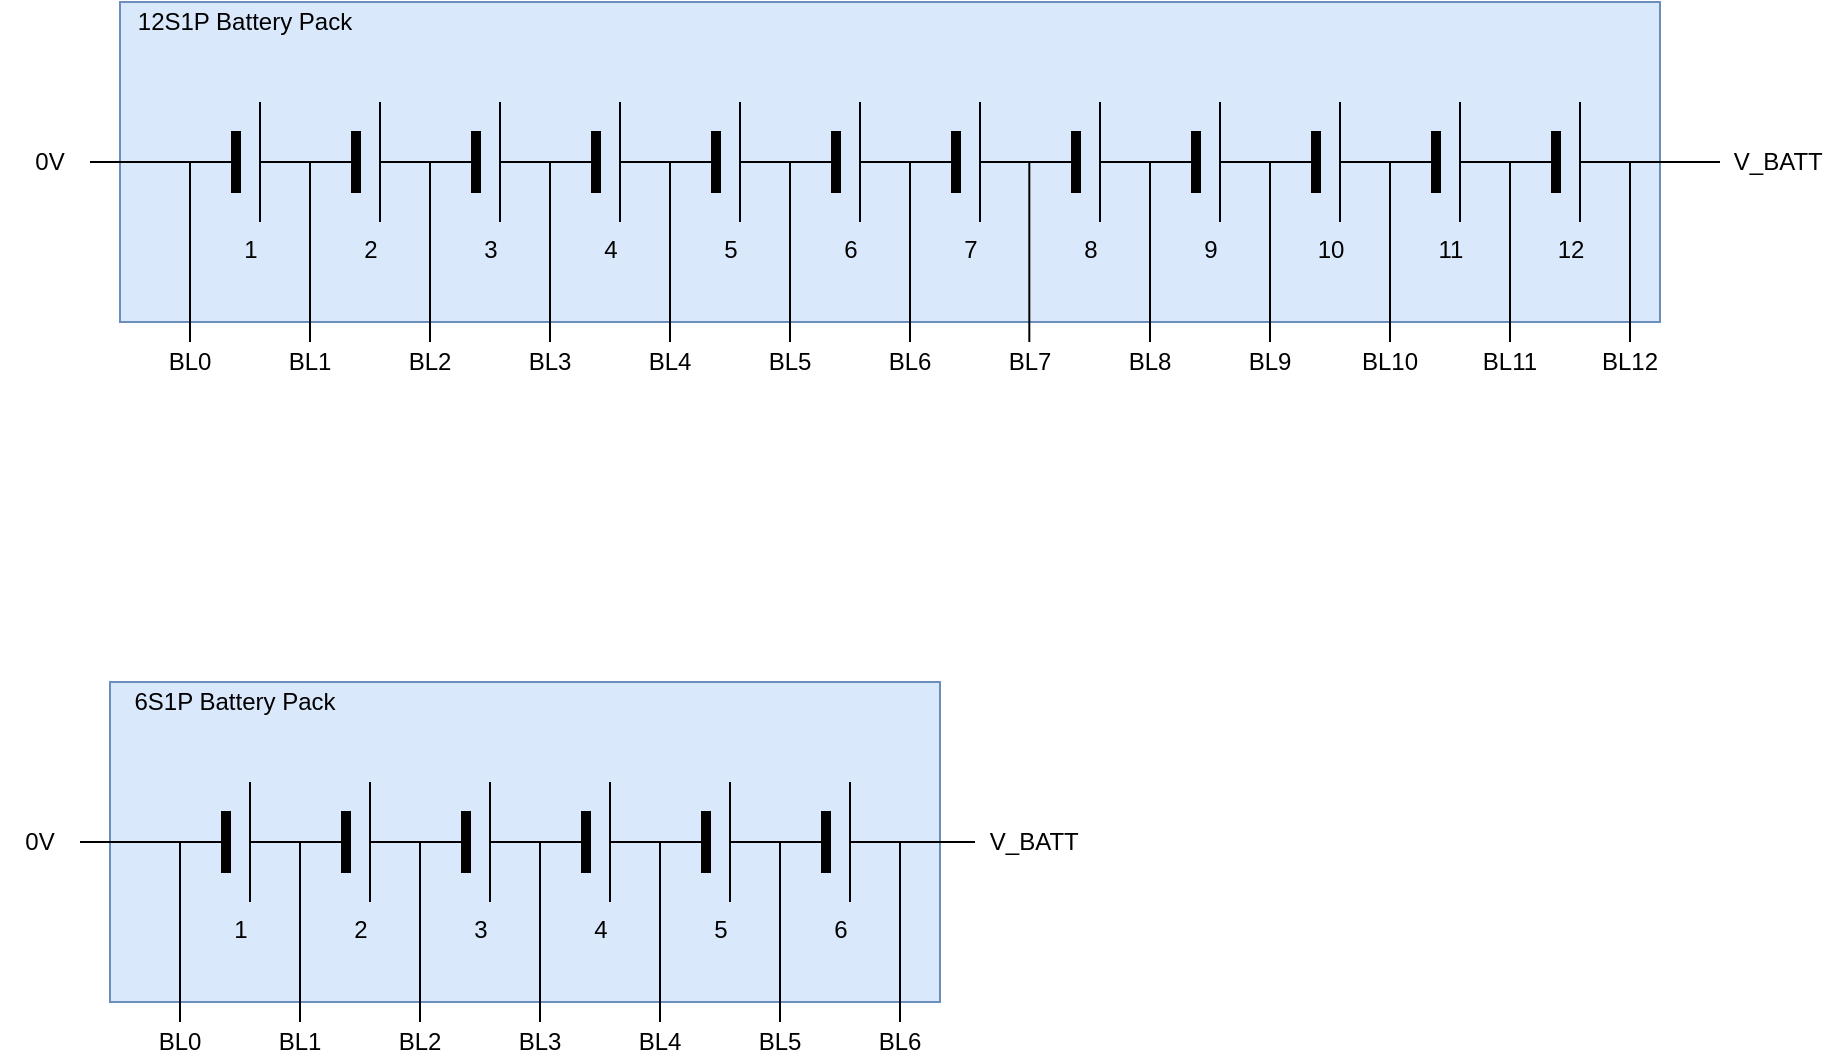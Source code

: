 <mxfile version="13.7.9" type="device"><diagram id="8Goo23Wq8Z8DUQXT7LWw" name="Page-1"><mxGraphModel dx="1146" dy="565" grid="1" gridSize="10" guides="1" tooltips="1" connect="1" arrows="1" fold="1" page="1" pageScale="1" pageWidth="1100" pageHeight="850" math="0" shadow="0"><root><mxCell id="0"/><mxCell id="1" parent="0"/><mxCell id="sqd5w-qvhs_2sP83CRvc-92" value="" style="rounded=0;whiteSpace=wrap;html=1;fillColor=#dae8fc;strokeColor=#6c8ebf;" parent="1" vertex="1"><mxGeometry x="190" y="40" width="770" height="160" as="geometry"/></mxCell><mxCell id="sqd5w-qvhs_2sP83CRvc-3" value="1" style="verticalLabelPosition=bottom;shadow=0;dashed=0;align=center;fillColor=#000000;html=1;verticalAlign=top;strokeWidth=1;shape=mxgraph.electrical.miscellaneous.monocell_battery;" parent="1" vertex="1"><mxGeometry x="205" y="90" width="100" height="60" as="geometry"/></mxCell><mxCell id="sqd5w-qvhs_2sP83CRvc-4" value="2" style="verticalLabelPosition=bottom;shadow=0;dashed=0;align=center;fillColor=#000000;html=1;verticalAlign=top;strokeWidth=1;shape=mxgraph.electrical.miscellaneous.monocell_battery;" parent="1" vertex="1"><mxGeometry x="265" y="90" width="100" height="60" as="geometry"/></mxCell><mxCell id="sqd5w-qvhs_2sP83CRvc-6" value="3" style="verticalLabelPosition=bottom;shadow=0;dashed=0;align=center;fillColor=#000000;html=1;verticalAlign=top;strokeWidth=1;shape=mxgraph.electrical.miscellaneous.monocell_battery;" parent="1" vertex="1"><mxGeometry x="325" y="90" width="100" height="60" as="geometry"/></mxCell><mxCell id="sqd5w-qvhs_2sP83CRvc-7" value="4" style="verticalLabelPosition=bottom;shadow=0;dashed=0;align=center;fillColor=#000000;html=1;verticalAlign=top;strokeWidth=1;shape=mxgraph.electrical.miscellaneous.monocell_battery;" parent="1" vertex="1"><mxGeometry x="385" y="90" width="100" height="60" as="geometry"/></mxCell><mxCell id="sqd5w-qvhs_2sP83CRvc-8" value="5" style="verticalLabelPosition=bottom;shadow=0;dashed=0;align=center;fillColor=#000000;html=1;verticalAlign=top;strokeWidth=1;shape=mxgraph.electrical.miscellaneous.monocell_battery;" parent="1" vertex="1"><mxGeometry x="445" y="90" width="100" height="60" as="geometry"/></mxCell><mxCell id="sqd5w-qvhs_2sP83CRvc-9" value="6" style="verticalLabelPosition=bottom;shadow=0;dashed=0;align=center;fillColor=#000000;html=1;verticalAlign=top;strokeWidth=1;shape=mxgraph.electrical.miscellaneous.monocell_battery;" parent="1" vertex="1"><mxGeometry x="505" y="90" width="100" height="60" as="geometry"/></mxCell><mxCell id="sqd5w-qvhs_2sP83CRvc-10" value="7" style="verticalLabelPosition=bottom;shadow=0;dashed=0;align=center;fillColor=#000000;html=1;verticalAlign=top;strokeWidth=1;shape=mxgraph.electrical.miscellaneous.monocell_battery;" parent="1" vertex="1"><mxGeometry x="565" y="90" width="100" height="60" as="geometry"/></mxCell><mxCell id="sqd5w-qvhs_2sP83CRvc-11" value="8" style="verticalLabelPosition=bottom;shadow=0;dashed=0;align=center;fillColor=#000000;html=1;verticalAlign=top;strokeWidth=1;shape=mxgraph.electrical.miscellaneous.monocell_battery;" parent="1" vertex="1"><mxGeometry x="625" y="90" width="100" height="60" as="geometry"/></mxCell><mxCell id="sqd5w-qvhs_2sP83CRvc-12" value="9" style="verticalLabelPosition=bottom;shadow=0;dashed=0;align=center;fillColor=#000000;html=1;verticalAlign=top;strokeWidth=1;shape=mxgraph.electrical.miscellaneous.monocell_battery;" parent="1" vertex="1"><mxGeometry x="685" y="90" width="100" height="60" as="geometry"/></mxCell><mxCell id="sqd5w-qvhs_2sP83CRvc-13" value="10" style="verticalLabelPosition=bottom;shadow=0;dashed=0;align=center;fillColor=#000000;html=1;verticalAlign=top;strokeWidth=1;shape=mxgraph.electrical.miscellaneous.monocell_battery;" parent="1" vertex="1"><mxGeometry x="745" y="90" width="100" height="60" as="geometry"/></mxCell><mxCell id="sqd5w-qvhs_2sP83CRvc-14" value="11" style="verticalLabelPosition=bottom;shadow=0;dashed=0;align=center;fillColor=#000000;html=1;verticalAlign=top;strokeWidth=1;shape=mxgraph.electrical.miscellaneous.monocell_battery;" parent="1" vertex="1"><mxGeometry x="805" y="90" width="100" height="60" as="geometry"/></mxCell><mxCell id="sqd5w-qvhs_2sP83CRvc-15" value="" style="endArrow=none;html=1;entryX=0;entryY=0.5;entryDx=0;entryDy=0;entryPerimeter=0;exitX=1;exitY=0.5;exitDx=0;exitDy=0;" parent="1" source="sqd5w-qvhs_2sP83CRvc-16" edge="1"><mxGeometry width="50" height="50" relative="1" as="geometry"><mxPoint x="205" y="180" as="sourcePoint"/><mxPoint x="205" y="120" as="targetPoint"/></mxGeometry></mxCell><mxCell id="sqd5w-qvhs_2sP83CRvc-16" value="0V" style="text;html=1;strokeColor=none;fillColor=none;align=center;verticalAlign=middle;whiteSpace=wrap;rounded=0;" parent="1" vertex="1"><mxGeometry x="135" y="110" width="40" height="20" as="geometry"/></mxCell><mxCell id="sqd5w-qvhs_2sP83CRvc-19" value="&amp;nbsp;V_BATT" style="text;html=1;strokeColor=none;fillColor=none;align=center;verticalAlign=middle;whiteSpace=wrap;rounded=0;" parent="1" vertex="1"><mxGeometry x="990" y="110" width="55" height="20" as="geometry"/></mxCell><mxCell id="sqd5w-qvhs_2sP83CRvc-22" value="" style="endArrow=none;html=1;exitX=0.5;exitY=0;exitDx=0;exitDy=0;" parent="1" source="sqd5w-qvhs_2sP83CRvc-23" edge="1"><mxGeometry width="50" height="50" relative="1" as="geometry"><mxPoint x="225" y="200" as="sourcePoint"/><mxPoint x="225" y="120" as="targetPoint"/></mxGeometry></mxCell><mxCell id="sqd5w-qvhs_2sP83CRvc-23" value="BL0" style="text;html=1;strokeColor=none;fillColor=none;align=center;verticalAlign=middle;whiteSpace=wrap;rounded=0;" parent="1" vertex="1"><mxGeometry x="205" y="210" width="40" height="20" as="geometry"/></mxCell><mxCell id="sqd5w-qvhs_2sP83CRvc-26" value="" style="endArrow=none;html=1;exitX=0.5;exitY=0;exitDx=0;exitDy=0;" parent="1" source="sqd5w-qvhs_2sP83CRvc-27" edge="1"><mxGeometry width="50" height="50" relative="1" as="geometry"><mxPoint x="285" y="200" as="sourcePoint"/><mxPoint x="285" y="120" as="targetPoint"/></mxGeometry></mxCell><mxCell id="sqd5w-qvhs_2sP83CRvc-27" value="BL1" style="text;html=1;strokeColor=none;fillColor=none;align=center;verticalAlign=middle;whiteSpace=wrap;rounded=0;" parent="1" vertex="1"><mxGeometry x="265" y="210" width="40" height="20" as="geometry"/></mxCell><mxCell id="sqd5w-qvhs_2sP83CRvc-28" value="" style="endArrow=none;html=1;exitX=0.5;exitY=0;exitDx=0;exitDy=0;" parent="1" source="sqd5w-qvhs_2sP83CRvc-29" edge="1"><mxGeometry width="50" height="50" relative="1" as="geometry"><mxPoint x="345" y="200" as="sourcePoint"/><mxPoint x="345" y="120" as="targetPoint"/></mxGeometry></mxCell><mxCell id="sqd5w-qvhs_2sP83CRvc-29" value="BL2" style="text;html=1;strokeColor=none;fillColor=none;align=center;verticalAlign=middle;whiteSpace=wrap;rounded=0;" parent="1" vertex="1"><mxGeometry x="325" y="210" width="40" height="20" as="geometry"/></mxCell><mxCell id="sqd5w-qvhs_2sP83CRvc-30" value="" style="endArrow=none;html=1;exitX=0.5;exitY=0;exitDx=0;exitDy=0;" parent="1" source="sqd5w-qvhs_2sP83CRvc-31" edge="1"><mxGeometry width="50" height="50" relative="1" as="geometry"><mxPoint x="405" y="200" as="sourcePoint"/><mxPoint x="405" y="120" as="targetPoint"/></mxGeometry></mxCell><mxCell id="sqd5w-qvhs_2sP83CRvc-31" value="BL3" style="text;html=1;strokeColor=none;fillColor=none;align=center;verticalAlign=middle;whiteSpace=wrap;rounded=0;" parent="1" vertex="1"><mxGeometry x="385" y="210" width="40" height="20" as="geometry"/></mxCell><mxCell id="sqd5w-qvhs_2sP83CRvc-32" value="" style="endArrow=none;html=1;exitX=0.5;exitY=0;exitDx=0;exitDy=0;" parent="1" source="sqd5w-qvhs_2sP83CRvc-33" edge="1"><mxGeometry width="50" height="50" relative="1" as="geometry"><mxPoint x="465" y="200" as="sourcePoint"/><mxPoint x="465" y="120" as="targetPoint"/></mxGeometry></mxCell><mxCell id="sqd5w-qvhs_2sP83CRvc-33" value="BL4" style="text;html=1;strokeColor=none;fillColor=none;align=center;verticalAlign=middle;whiteSpace=wrap;rounded=0;" parent="1" vertex="1"><mxGeometry x="445" y="210" width="40" height="20" as="geometry"/></mxCell><mxCell id="sqd5w-qvhs_2sP83CRvc-34" value="" style="endArrow=none;html=1;exitX=0.5;exitY=0;exitDx=0;exitDy=0;" parent="1" source="sqd5w-qvhs_2sP83CRvc-35" edge="1"><mxGeometry width="50" height="50" relative="1" as="geometry"><mxPoint x="525" y="200" as="sourcePoint"/><mxPoint x="525" y="120" as="targetPoint"/></mxGeometry></mxCell><mxCell id="sqd5w-qvhs_2sP83CRvc-35" value="BL5" style="text;html=1;strokeColor=none;fillColor=none;align=center;verticalAlign=middle;whiteSpace=wrap;rounded=0;" parent="1" vertex="1"><mxGeometry x="505" y="210" width="40" height="20" as="geometry"/></mxCell><mxCell id="sqd5w-qvhs_2sP83CRvc-36" value="" style="endArrow=none;html=1;exitX=0.5;exitY=0;exitDx=0;exitDy=0;" parent="1" source="sqd5w-qvhs_2sP83CRvc-37" edge="1"><mxGeometry width="50" height="50" relative="1" as="geometry"><mxPoint x="585" y="200" as="sourcePoint"/><mxPoint x="585" y="120" as="targetPoint"/></mxGeometry></mxCell><mxCell id="sqd5w-qvhs_2sP83CRvc-37" value="BL6" style="text;html=1;strokeColor=none;fillColor=none;align=center;verticalAlign=middle;whiteSpace=wrap;rounded=0;" parent="1" vertex="1"><mxGeometry x="565" y="210" width="40" height="20" as="geometry"/></mxCell><mxCell id="sqd5w-qvhs_2sP83CRvc-39" value="BL7" style="text;html=1;strokeColor=none;fillColor=none;align=center;verticalAlign=middle;whiteSpace=wrap;rounded=0;" parent="1" vertex="1"><mxGeometry x="625" y="210" width="40" height="20" as="geometry"/></mxCell><mxCell id="sqd5w-qvhs_2sP83CRvc-40" value="" style="endArrow=none;html=1;exitX=0.5;exitY=0;exitDx=0;exitDy=0;" parent="1" source="sqd5w-qvhs_2sP83CRvc-41" edge="1"><mxGeometry width="50" height="50" relative="1" as="geometry"><mxPoint x="705" y="200" as="sourcePoint"/><mxPoint x="705" y="120" as="targetPoint"/></mxGeometry></mxCell><mxCell id="sqd5w-qvhs_2sP83CRvc-41" value="BL8" style="text;html=1;strokeColor=none;fillColor=none;align=center;verticalAlign=middle;whiteSpace=wrap;rounded=0;" parent="1" vertex="1"><mxGeometry x="685" y="210" width="40" height="20" as="geometry"/></mxCell><mxCell id="sqd5w-qvhs_2sP83CRvc-42" value="" style="endArrow=none;html=1;exitX=0.5;exitY=0;exitDx=0;exitDy=0;" parent="1" source="sqd5w-qvhs_2sP83CRvc-43" edge="1"><mxGeometry width="50" height="50" relative="1" as="geometry"><mxPoint x="765" y="200" as="sourcePoint"/><mxPoint x="765" y="120" as="targetPoint"/></mxGeometry></mxCell><mxCell id="sqd5w-qvhs_2sP83CRvc-43" value="BL9" style="text;html=1;strokeColor=none;fillColor=none;align=center;verticalAlign=middle;whiteSpace=wrap;rounded=0;" parent="1" vertex="1"><mxGeometry x="745" y="210" width="40" height="20" as="geometry"/></mxCell><mxCell id="sqd5w-qvhs_2sP83CRvc-44" value="" style="endArrow=none;html=1;exitX=0.5;exitY=0;exitDx=0;exitDy=0;" parent="1" source="sqd5w-qvhs_2sP83CRvc-45" edge="1"><mxGeometry width="50" height="50" relative="1" as="geometry"><mxPoint x="825" y="200" as="sourcePoint"/><mxPoint x="825" y="120" as="targetPoint"/></mxGeometry></mxCell><mxCell id="sqd5w-qvhs_2sP83CRvc-45" value="BL10" style="text;html=1;strokeColor=none;fillColor=none;align=center;verticalAlign=middle;whiteSpace=wrap;rounded=0;" parent="1" vertex="1"><mxGeometry x="805" y="210" width="40" height="20" as="geometry"/></mxCell><mxCell id="sqd5w-qvhs_2sP83CRvc-46" value="" style="endArrow=none;html=1;exitX=0.5;exitY=0;exitDx=0;exitDy=0;" parent="1" source="sqd5w-qvhs_2sP83CRvc-47" edge="1"><mxGeometry width="50" height="50" relative="1" as="geometry"><mxPoint x="885" y="200" as="sourcePoint"/><mxPoint x="885" y="120" as="targetPoint"/></mxGeometry></mxCell><mxCell id="sqd5w-qvhs_2sP83CRvc-47" value="BL11" style="text;html=1;strokeColor=none;fillColor=none;align=center;verticalAlign=middle;whiteSpace=wrap;rounded=0;" parent="1" vertex="1"><mxGeometry x="865" y="210" width="40" height="20" as="geometry"/></mxCell><mxCell id="sqd5w-qvhs_2sP83CRvc-93" value="12S1P Battery Pack" style="text;html=1;strokeColor=none;fillColor=none;align=center;verticalAlign=middle;whiteSpace=wrap;rounded=0;" parent="1" vertex="1"><mxGeometry x="190" y="40" width="125" height="20" as="geometry"/></mxCell><mxCell id="sqd5w-qvhs_2sP83CRvc-181" value="12" style="verticalLabelPosition=bottom;shadow=0;dashed=0;align=center;fillColor=#000000;html=1;verticalAlign=top;strokeWidth=1;shape=mxgraph.electrical.miscellaneous.monocell_battery;" parent="1" vertex="1"><mxGeometry x="865" y="90" width="100" height="60" as="geometry"/></mxCell><mxCell id="sqd5w-qvhs_2sP83CRvc-184" value="" style="endArrow=none;html=1;exitX=0.5;exitY=0;exitDx=0;exitDy=0;" parent="1" source="sqd5w-qvhs_2sP83CRvc-185" edge="1"><mxGeometry width="50" height="50" relative="1" as="geometry"><mxPoint x="945" y="200" as="sourcePoint"/><mxPoint x="945" y="120" as="targetPoint"/></mxGeometry></mxCell><mxCell id="sqd5w-qvhs_2sP83CRvc-185" value="BL12" style="text;html=1;strokeColor=none;fillColor=none;align=center;verticalAlign=middle;whiteSpace=wrap;rounded=0;" parent="1" vertex="1"><mxGeometry x="925" y="210" width="40" height="20" as="geometry"/></mxCell><mxCell id="sqd5w-qvhs_2sP83CRvc-187" value="" style="endArrow=none;html=1;exitX=0.5;exitY=0;exitDx=0;exitDy=0;" parent="1" edge="1"><mxGeometry width="50" height="50" relative="1" as="geometry"><mxPoint x="644.66" y="210" as="sourcePoint"/><mxPoint x="644.66" y="120" as="targetPoint"/></mxGeometry></mxCell><mxCell id="sqd5w-qvhs_2sP83CRvc-188" value="" style="endArrow=none;html=1;exitX=1;exitY=0.5;exitDx=0;exitDy=0;entryX=0;entryY=0.5;entryDx=0;entryDy=0;" parent="1" source="sqd5w-qvhs_2sP83CRvc-92" target="sqd5w-qvhs_2sP83CRvc-19" edge="1"><mxGeometry width="50" height="50" relative="1" as="geometry"><mxPoint x="520" y="300" as="sourcePoint"/><mxPoint x="570" y="250" as="targetPoint"/></mxGeometry></mxCell><mxCell id="MNfdXJMJh94jD3iO__jl-45" value="" style="rounded=0;whiteSpace=wrap;html=1;fillColor=#dae8fc;strokeColor=#6c8ebf;" vertex="1" parent="1"><mxGeometry x="185" y="380" width="415" height="160" as="geometry"/></mxCell><mxCell id="MNfdXJMJh94jD3iO__jl-46" value="1" style="verticalLabelPosition=bottom;shadow=0;dashed=0;align=center;fillColor=#000000;html=1;verticalAlign=top;strokeWidth=1;shape=mxgraph.electrical.miscellaneous.monocell_battery;" vertex="1" parent="1"><mxGeometry x="200" y="430" width="100" height="60" as="geometry"/></mxCell><mxCell id="MNfdXJMJh94jD3iO__jl-47" value="2" style="verticalLabelPosition=bottom;shadow=0;dashed=0;align=center;fillColor=#000000;html=1;verticalAlign=top;strokeWidth=1;shape=mxgraph.electrical.miscellaneous.monocell_battery;" vertex="1" parent="1"><mxGeometry x="260" y="430" width="100" height="60" as="geometry"/></mxCell><mxCell id="MNfdXJMJh94jD3iO__jl-48" value="3" style="verticalLabelPosition=bottom;shadow=0;dashed=0;align=center;fillColor=#000000;html=1;verticalAlign=top;strokeWidth=1;shape=mxgraph.electrical.miscellaneous.monocell_battery;" vertex="1" parent="1"><mxGeometry x="320" y="430" width="100" height="60" as="geometry"/></mxCell><mxCell id="MNfdXJMJh94jD3iO__jl-49" value="4" style="verticalLabelPosition=bottom;shadow=0;dashed=0;align=center;fillColor=#000000;html=1;verticalAlign=top;strokeWidth=1;shape=mxgraph.electrical.miscellaneous.monocell_battery;" vertex="1" parent="1"><mxGeometry x="380" y="430" width="100" height="60" as="geometry"/></mxCell><mxCell id="MNfdXJMJh94jD3iO__jl-50" value="5" style="verticalLabelPosition=bottom;shadow=0;dashed=0;align=center;fillColor=#000000;html=1;verticalAlign=top;strokeWidth=1;shape=mxgraph.electrical.miscellaneous.monocell_battery;" vertex="1" parent="1"><mxGeometry x="440" y="430" width="100" height="60" as="geometry"/></mxCell><mxCell id="MNfdXJMJh94jD3iO__jl-51" value="6" style="verticalLabelPosition=bottom;shadow=0;dashed=0;align=center;fillColor=#000000;html=1;verticalAlign=top;strokeWidth=1;shape=mxgraph.electrical.miscellaneous.monocell_battery;" vertex="1" parent="1"><mxGeometry x="500" y="430" width="100" height="60" as="geometry"/></mxCell><mxCell id="MNfdXJMJh94jD3iO__jl-57" value="" style="endArrow=none;html=1;entryX=0;entryY=0.5;entryDx=0;entryDy=0;entryPerimeter=0;exitX=1;exitY=0.5;exitDx=0;exitDy=0;" edge="1" parent="1" source="MNfdXJMJh94jD3iO__jl-58"><mxGeometry width="50" height="50" relative="1" as="geometry"><mxPoint x="200" y="520" as="sourcePoint"/><mxPoint x="200" y="460" as="targetPoint"/></mxGeometry></mxCell><mxCell id="MNfdXJMJh94jD3iO__jl-58" value="0V" style="text;html=1;strokeColor=none;fillColor=none;align=center;verticalAlign=middle;whiteSpace=wrap;rounded=0;" vertex="1" parent="1"><mxGeometry x="130" y="450" width="40" height="20" as="geometry"/></mxCell><mxCell id="MNfdXJMJh94jD3iO__jl-59" value="&amp;nbsp;V_BATT" style="text;html=1;strokeColor=none;fillColor=none;align=center;verticalAlign=middle;whiteSpace=wrap;rounded=0;" vertex="1" parent="1"><mxGeometry x="617.5" y="450" width="55" height="20" as="geometry"/></mxCell><mxCell id="MNfdXJMJh94jD3iO__jl-60" value="" style="endArrow=none;html=1;exitX=0.5;exitY=0;exitDx=0;exitDy=0;" edge="1" parent="1" source="MNfdXJMJh94jD3iO__jl-61"><mxGeometry width="50" height="50" relative="1" as="geometry"><mxPoint x="220" y="540" as="sourcePoint"/><mxPoint x="220" y="460" as="targetPoint"/></mxGeometry></mxCell><mxCell id="MNfdXJMJh94jD3iO__jl-61" value="BL0" style="text;html=1;strokeColor=none;fillColor=none;align=center;verticalAlign=middle;whiteSpace=wrap;rounded=0;" vertex="1" parent="1"><mxGeometry x="200" y="550" width="40" height="20" as="geometry"/></mxCell><mxCell id="MNfdXJMJh94jD3iO__jl-62" value="" style="endArrow=none;html=1;exitX=0.5;exitY=0;exitDx=0;exitDy=0;" edge="1" parent="1" source="MNfdXJMJh94jD3iO__jl-63"><mxGeometry width="50" height="50" relative="1" as="geometry"><mxPoint x="280" y="540" as="sourcePoint"/><mxPoint x="280" y="460" as="targetPoint"/></mxGeometry></mxCell><mxCell id="MNfdXJMJh94jD3iO__jl-63" value="BL1" style="text;html=1;strokeColor=none;fillColor=none;align=center;verticalAlign=middle;whiteSpace=wrap;rounded=0;" vertex="1" parent="1"><mxGeometry x="260" y="550" width="40" height="20" as="geometry"/></mxCell><mxCell id="MNfdXJMJh94jD3iO__jl-64" value="" style="endArrow=none;html=1;exitX=0.5;exitY=0;exitDx=0;exitDy=0;" edge="1" parent="1" source="MNfdXJMJh94jD3iO__jl-65"><mxGeometry width="50" height="50" relative="1" as="geometry"><mxPoint x="340" y="540" as="sourcePoint"/><mxPoint x="340" y="460" as="targetPoint"/></mxGeometry></mxCell><mxCell id="MNfdXJMJh94jD3iO__jl-65" value="BL2" style="text;html=1;strokeColor=none;fillColor=none;align=center;verticalAlign=middle;whiteSpace=wrap;rounded=0;" vertex="1" parent="1"><mxGeometry x="320" y="550" width="40" height="20" as="geometry"/></mxCell><mxCell id="MNfdXJMJh94jD3iO__jl-66" value="" style="endArrow=none;html=1;exitX=0.5;exitY=0;exitDx=0;exitDy=0;" edge="1" parent="1" source="MNfdXJMJh94jD3iO__jl-67"><mxGeometry width="50" height="50" relative="1" as="geometry"><mxPoint x="400" y="540" as="sourcePoint"/><mxPoint x="400" y="460" as="targetPoint"/></mxGeometry></mxCell><mxCell id="MNfdXJMJh94jD3iO__jl-67" value="BL3" style="text;html=1;strokeColor=none;fillColor=none;align=center;verticalAlign=middle;whiteSpace=wrap;rounded=0;" vertex="1" parent="1"><mxGeometry x="380" y="550" width="40" height="20" as="geometry"/></mxCell><mxCell id="MNfdXJMJh94jD3iO__jl-68" value="" style="endArrow=none;html=1;exitX=0.5;exitY=0;exitDx=0;exitDy=0;" edge="1" parent="1" source="MNfdXJMJh94jD3iO__jl-69"><mxGeometry width="50" height="50" relative="1" as="geometry"><mxPoint x="460" y="540" as="sourcePoint"/><mxPoint x="460" y="460" as="targetPoint"/></mxGeometry></mxCell><mxCell id="MNfdXJMJh94jD3iO__jl-69" value="BL4" style="text;html=1;strokeColor=none;fillColor=none;align=center;verticalAlign=middle;whiteSpace=wrap;rounded=0;" vertex="1" parent="1"><mxGeometry x="440" y="550" width="40" height="20" as="geometry"/></mxCell><mxCell id="MNfdXJMJh94jD3iO__jl-70" value="" style="endArrow=none;html=1;exitX=0.5;exitY=0;exitDx=0;exitDy=0;" edge="1" parent="1" source="MNfdXJMJh94jD3iO__jl-71"><mxGeometry width="50" height="50" relative="1" as="geometry"><mxPoint x="520" y="540" as="sourcePoint"/><mxPoint x="520" y="460" as="targetPoint"/></mxGeometry></mxCell><mxCell id="MNfdXJMJh94jD3iO__jl-71" value="BL5" style="text;html=1;strokeColor=none;fillColor=none;align=center;verticalAlign=middle;whiteSpace=wrap;rounded=0;" vertex="1" parent="1"><mxGeometry x="500" y="550" width="40" height="20" as="geometry"/></mxCell><mxCell id="MNfdXJMJh94jD3iO__jl-72" value="" style="endArrow=none;html=1;exitX=0.5;exitY=0;exitDx=0;exitDy=0;" edge="1" parent="1" source="MNfdXJMJh94jD3iO__jl-73"><mxGeometry width="50" height="50" relative="1" as="geometry"><mxPoint x="580" y="540" as="sourcePoint"/><mxPoint x="580" y="460" as="targetPoint"/></mxGeometry></mxCell><mxCell id="MNfdXJMJh94jD3iO__jl-73" value="BL6" style="text;html=1;strokeColor=none;fillColor=none;align=center;verticalAlign=middle;whiteSpace=wrap;rounded=0;" vertex="1" parent="1"><mxGeometry x="560" y="550" width="40" height="20" as="geometry"/></mxCell><mxCell id="MNfdXJMJh94jD3iO__jl-83" value="6S1P Battery Pack" style="text;html=1;strokeColor=none;fillColor=none;align=center;verticalAlign=middle;whiteSpace=wrap;rounded=0;" vertex="1" parent="1"><mxGeometry x="185" y="380" width="125" height="20" as="geometry"/></mxCell><mxCell id="MNfdXJMJh94jD3iO__jl-88" value="" style="endArrow=none;html=1;exitX=1;exitY=0.5;exitDx=0;exitDy=0;entryX=0;entryY=0.5;entryDx=0;entryDy=0;" edge="1" parent="1" source="MNfdXJMJh94jD3iO__jl-45" target="MNfdXJMJh94jD3iO__jl-59"><mxGeometry width="50" height="50" relative="1" as="geometry"><mxPoint x="515" y="640" as="sourcePoint"/><mxPoint x="565" y="590" as="targetPoint"/></mxGeometry></mxCell></root></mxGraphModel></diagram></mxfile>